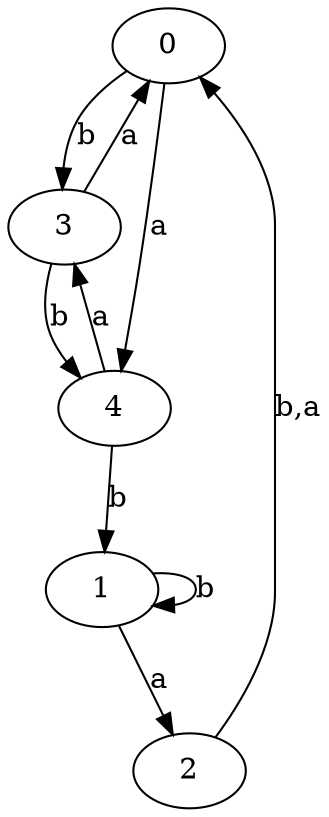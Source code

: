 digraph {
 ranksep=0.5;
 d2tdocpreamble = "\usetikzlibrary{automata}";
 d2tfigpreamble = "\tikzstyle{every state}= [ draw=blue!50,very thick,fill=blue!20]  \tikzstyle{auto}= [fill=white]";
 node [style="state"];
 edge [lblstyle="auto",topath="bend right", len=4  ]
  "0" [label="0",];
  "1" [label="1",];
  "2" [label="2",style = "state, initial, accepting"];
  "3" [label="3",];
  "4" [label="4",];
  "0" -> "3" [label="b"];
  "0" -> "4" [label="a"];
  "1" -> "1" [label="b",topath="loop above"];
  "1" -> "2" [label="a"];
  "2" -> "0" [label="b,a"];
  "3" -> "0" [label="a"];
  "3" -> "4" [label="b"];
  "4" -> "1" [label="b"];
  "4" -> "3" [label="a"];
}